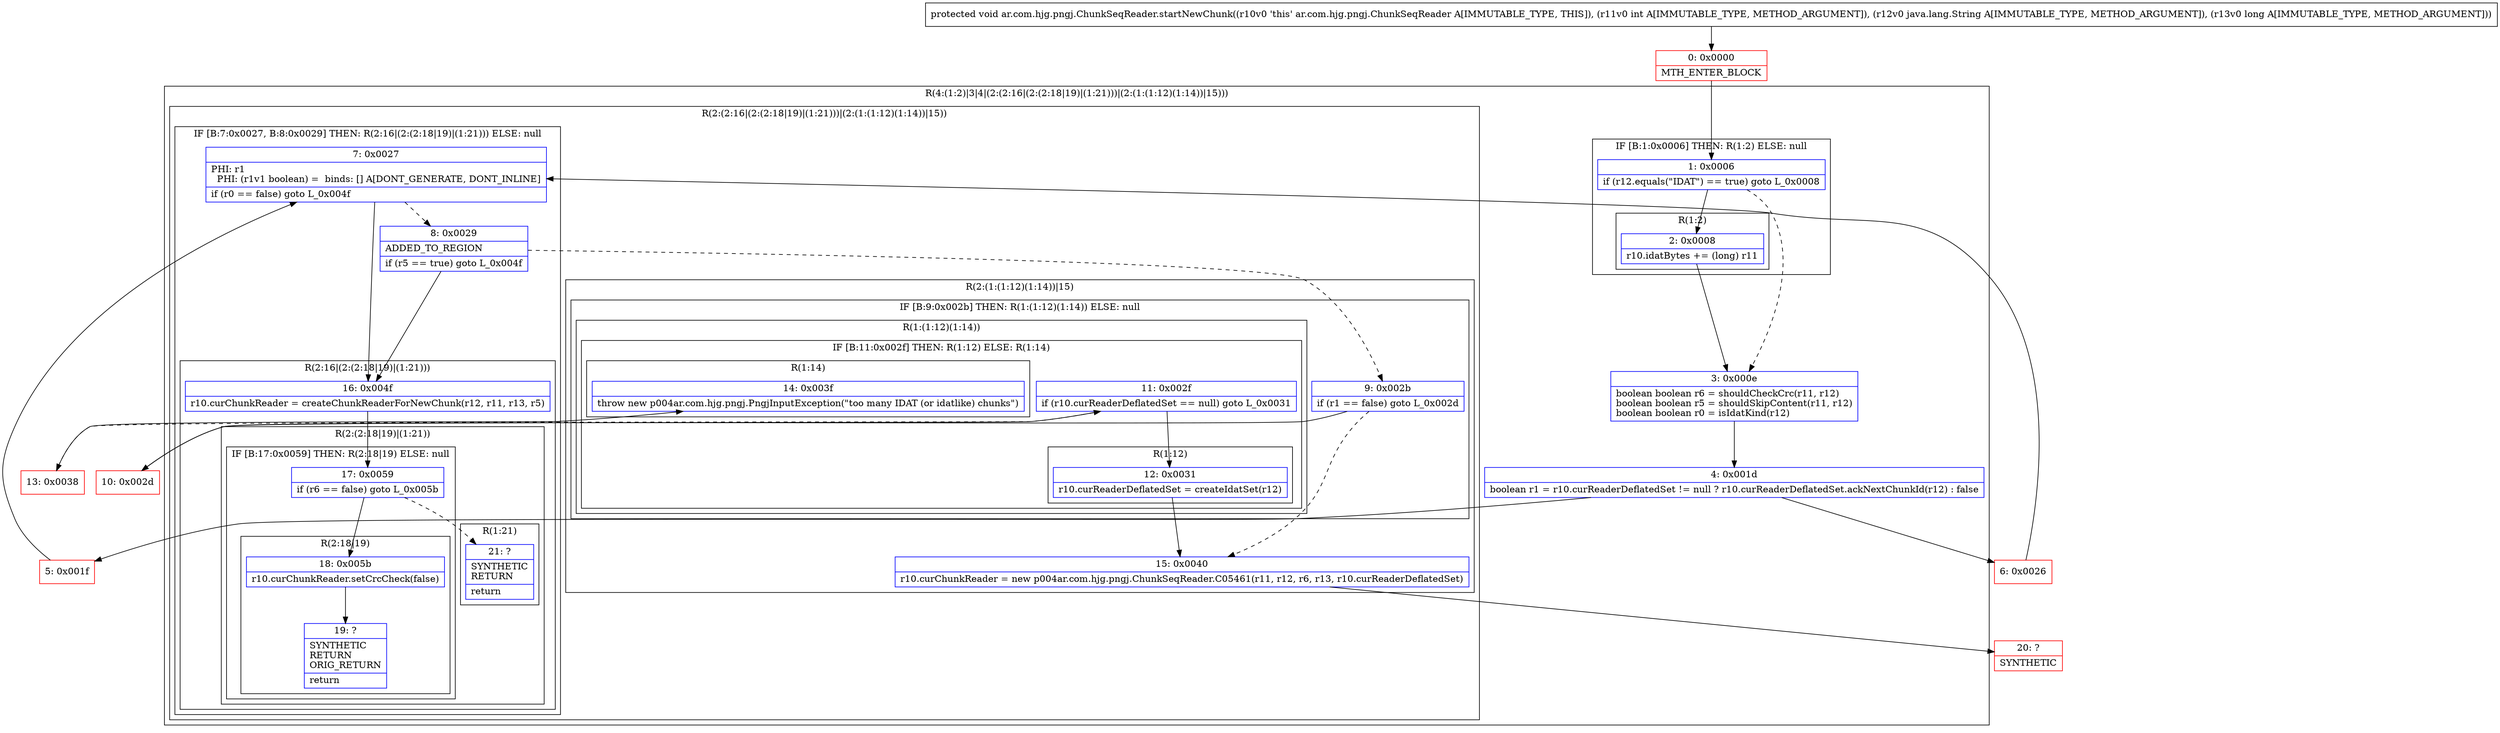 digraph "CFG forar.com.hjg.pngj.ChunkSeqReader.startNewChunk(ILjava\/lang\/String;J)V" {
subgraph cluster_Region_57887542 {
label = "R(4:(1:2)|3|4|(2:(2:16|(2:(2:18|19)|(1:21)))|(2:(1:(1:12)(1:14))|15)))";
node [shape=record,color=blue];
subgraph cluster_IfRegion_282431587 {
label = "IF [B:1:0x0006] THEN: R(1:2) ELSE: null";
node [shape=record,color=blue];
Node_1 [shape=record,label="{1\:\ 0x0006|if (r12.equals(\"IDAT\") == true) goto L_0x0008\l}"];
subgraph cluster_Region_919625255 {
label = "R(1:2)";
node [shape=record,color=blue];
Node_2 [shape=record,label="{2\:\ 0x0008|r10.idatBytes += (long) r11\l}"];
}
}
Node_3 [shape=record,label="{3\:\ 0x000e|boolean boolean r6 = shouldCheckCrc(r11, r12)\lboolean boolean r5 = shouldSkipContent(r11, r12)\lboolean boolean r0 = isIdatKind(r12)\l}"];
Node_4 [shape=record,label="{4\:\ 0x001d|boolean r1 = r10.curReaderDeflatedSet != null ? r10.curReaderDeflatedSet.ackNextChunkId(r12) : false\l}"];
subgraph cluster_Region_819204600 {
label = "R(2:(2:16|(2:(2:18|19)|(1:21)))|(2:(1:(1:12)(1:14))|15))";
node [shape=record,color=blue];
subgraph cluster_IfRegion_749883983 {
label = "IF [B:7:0x0027, B:8:0x0029] THEN: R(2:16|(2:(2:18|19)|(1:21))) ELSE: null";
node [shape=record,color=blue];
Node_7 [shape=record,label="{7\:\ 0x0027|PHI: r1 \l  PHI: (r1v1 boolean) =  binds: [] A[DONT_GENERATE, DONT_INLINE]\l|if (r0 == false) goto L_0x004f\l}"];
Node_8 [shape=record,label="{8\:\ 0x0029|ADDED_TO_REGION\l|if (r5 == true) goto L_0x004f\l}"];
subgraph cluster_Region_889292308 {
label = "R(2:16|(2:(2:18|19)|(1:21)))";
node [shape=record,color=blue];
Node_16 [shape=record,label="{16\:\ 0x004f|r10.curChunkReader = createChunkReaderForNewChunk(r12, r11, r13, r5)\l}"];
subgraph cluster_Region_2003915856 {
label = "R(2:(2:18|19)|(1:21))";
node [shape=record,color=blue];
subgraph cluster_IfRegion_1218499424 {
label = "IF [B:17:0x0059] THEN: R(2:18|19) ELSE: null";
node [shape=record,color=blue];
Node_17 [shape=record,label="{17\:\ 0x0059|if (r6 == false) goto L_0x005b\l}"];
subgraph cluster_Region_1260098645 {
label = "R(2:18|19)";
node [shape=record,color=blue];
Node_18 [shape=record,label="{18\:\ 0x005b|r10.curChunkReader.setCrcCheck(false)\l}"];
Node_19 [shape=record,label="{19\:\ ?|SYNTHETIC\lRETURN\lORIG_RETURN\l|return\l}"];
}
}
subgraph cluster_Region_2131675767 {
label = "R(1:21)";
node [shape=record,color=blue];
Node_21 [shape=record,label="{21\:\ ?|SYNTHETIC\lRETURN\l|return\l}"];
}
}
}
}
subgraph cluster_Region_1695224774 {
label = "R(2:(1:(1:12)(1:14))|15)";
node [shape=record,color=blue];
subgraph cluster_IfRegion_2071230471 {
label = "IF [B:9:0x002b] THEN: R(1:(1:12)(1:14)) ELSE: null";
node [shape=record,color=blue];
Node_9 [shape=record,label="{9\:\ 0x002b|if (r1 == false) goto L_0x002d\l}"];
subgraph cluster_Region_1866817471 {
label = "R(1:(1:12)(1:14))";
node [shape=record,color=blue];
subgraph cluster_IfRegion_317408723 {
label = "IF [B:11:0x002f] THEN: R(1:12) ELSE: R(1:14)";
node [shape=record,color=blue];
Node_11 [shape=record,label="{11\:\ 0x002f|if (r10.curReaderDeflatedSet == null) goto L_0x0031\l}"];
subgraph cluster_Region_88462055 {
label = "R(1:12)";
node [shape=record,color=blue];
Node_12 [shape=record,label="{12\:\ 0x0031|r10.curReaderDeflatedSet = createIdatSet(r12)\l}"];
}
subgraph cluster_Region_210890058 {
label = "R(1:14)";
node [shape=record,color=blue];
Node_14 [shape=record,label="{14\:\ 0x003f|throw new p004ar.com.hjg.pngj.PngjInputException(\"too many IDAT (or idatlike) chunks\")\l}"];
}
}
}
}
Node_15 [shape=record,label="{15\:\ 0x0040|r10.curChunkReader = new p004ar.com.hjg.pngj.ChunkSeqReader.C05461(r11, r12, r6, r13, r10.curReaderDeflatedSet)\l}"];
}
}
}
Node_0 [shape=record,color=red,label="{0\:\ 0x0000|MTH_ENTER_BLOCK\l}"];
Node_5 [shape=record,color=red,label="{5\:\ 0x001f}"];
Node_6 [shape=record,color=red,label="{6\:\ 0x0026}"];
Node_10 [shape=record,color=red,label="{10\:\ 0x002d}"];
Node_13 [shape=record,color=red,label="{13\:\ 0x0038}"];
Node_20 [shape=record,color=red,label="{20\:\ ?|SYNTHETIC\l}"];
MethodNode[shape=record,label="{protected void ar.com.hjg.pngj.ChunkSeqReader.startNewChunk((r10v0 'this' ar.com.hjg.pngj.ChunkSeqReader A[IMMUTABLE_TYPE, THIS]), (r11v0 int A[IMMUTABLE_TYPE, METHOD_ARGUMENT]), (r12v0 java.lang.String A[IMMUTABLE_TYPE, METHOD_ARGUMENT]), (r13v0 long A[IMMUTABLE_TYPE, METHOD_ARGUMENT])) }"];
MethodNode -> Node_0;
Node_1 -> Node_2;
Node_1 -> Node_3[style=dashed];
Node_2 -> Node_3;
Node_3 -> Node_4;
Node_4 -> Node_5;
Node_4 -> Node_6;
Node_7 -> Node_8[style=dashed];
Node_7 -> Node_16;
Node_8 -> Node_9[style=dashed];
Node_8 -> Node_16;
Node_16 -> Node_17;
Node_17 -> Node_18;
Node_17 -> Node_21[style=dashed];
Node_18 -> Node_19;
Node_9 -> Node_10;
Node_9 -> Node_15[style=dashed];
Node_11 -> Node_12;
Node_11 -> Node_13[style=dashed];
Node_12 -> Node_15;
Node_15 -> Node_20;
Node_0 -> Node_1;
Node_5 -> Node_7;
Node_6 -> Node_7;
Node_10 -> Node_11;
Node_13 -> Node_14;
}

